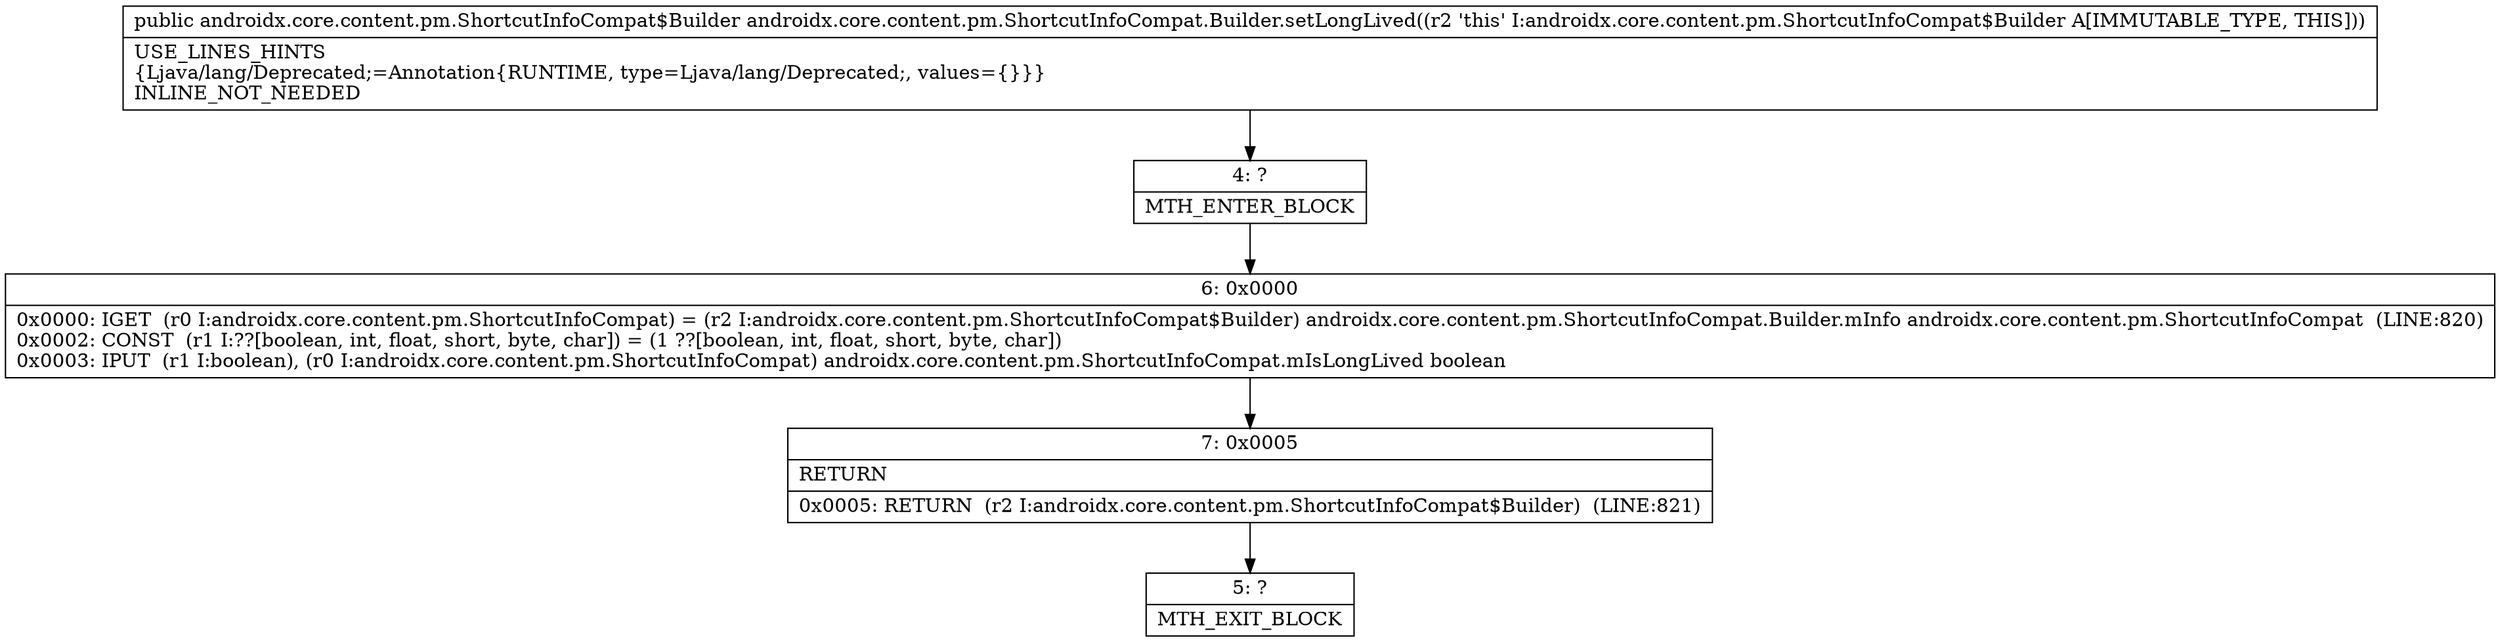 digraph "CFG forandroidx.core.content.pm.ShortcutInfoCompat.Builder.setLongLived()Landroidx\/core\/content\/pm\/ShortcutInfoCompat$Builder;" {
Node_4 [shape=record,label="{4\:\ ?|MTH_ENTER_BLOCK\l}"];
Node_6 [shape=record,label="{6\:\ 0x0000|0x0000: IGET  (r0 I:androidx.core.content.pm.ShortcutInfoCompat) = (r2 I:androidx.core.content.pm.ShortcutInfoCompat$Builder) androidx.core.content.pm.ShortcutInfoCompat.Builder.mInfo androidx.core.content.pm.ShortcutInfoCompat  (LINE:820)\l0x0002: CONST  (r1 I:??[boolean, int, float, short, byte, char]) = (1 ??[boolean, int, float, short, byte, char]) \l0x0003: IPUT  (r1 I:boolean), (r0 I:androidx.core.content.pm.ShortcutInfoCompat) androidx.core.content.pm.ShortcutInfoCompat.mIsLongLived boolean \l}"];
Node_7 [shape=record,label="{7\:\ 0x0005|RETURN\l|0x0005: RETURN  (r2 I:androidx.core.content.pm.ShortcutInfoCompat$Builder)  (LINE:821)\l}"];
Node_5 [shape=record,label="{5\:\ ?|MTH_EXIT_BLOCK\l}"];
MethodNode[shape=record,label="{public androidx.core.content.pm.ShortcutInfoCompat$Builder androidx.core.content.pm.ShortcutInfoCompat.Builder.setLongLived((r2 'this' I:androidx.core.content.pm.ShortcutInfoCompat$Builder A[IMMUTABLE_TYPE, THIS]))  | USE_LINES_HINTS\l\{Ljava\/lang\/Deprecated;=Annotation\{RUNTIME, type=Ljava\/lang\/Deprecated;, values=\{\}\}\}\lINLINE_NOT_NEEDED\l}"];
MethodNode -> Node_4;Node_4 -> Node_6;
Node_6 -> Node_7;
Node_7 -> Node_5;
}

